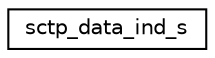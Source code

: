 digraph "Graphical Class Hierarchy"
{
 // LATEX_PDF_SIZE
  edge [fontname="Helvetica",fontsize="10",labelfontname="Helvetica",labelfontsize="10"];
  node [fontname="Helvetica",fontsize="10",shape=record];
  rankdir="LR";
  Node0 [label="sctp_data_ind_s",height=0.2,width=0.4,color="black", fillcolor="white", style="filled",URL="$structsctp__data__ind__s.html",tooltip=" "];
}
